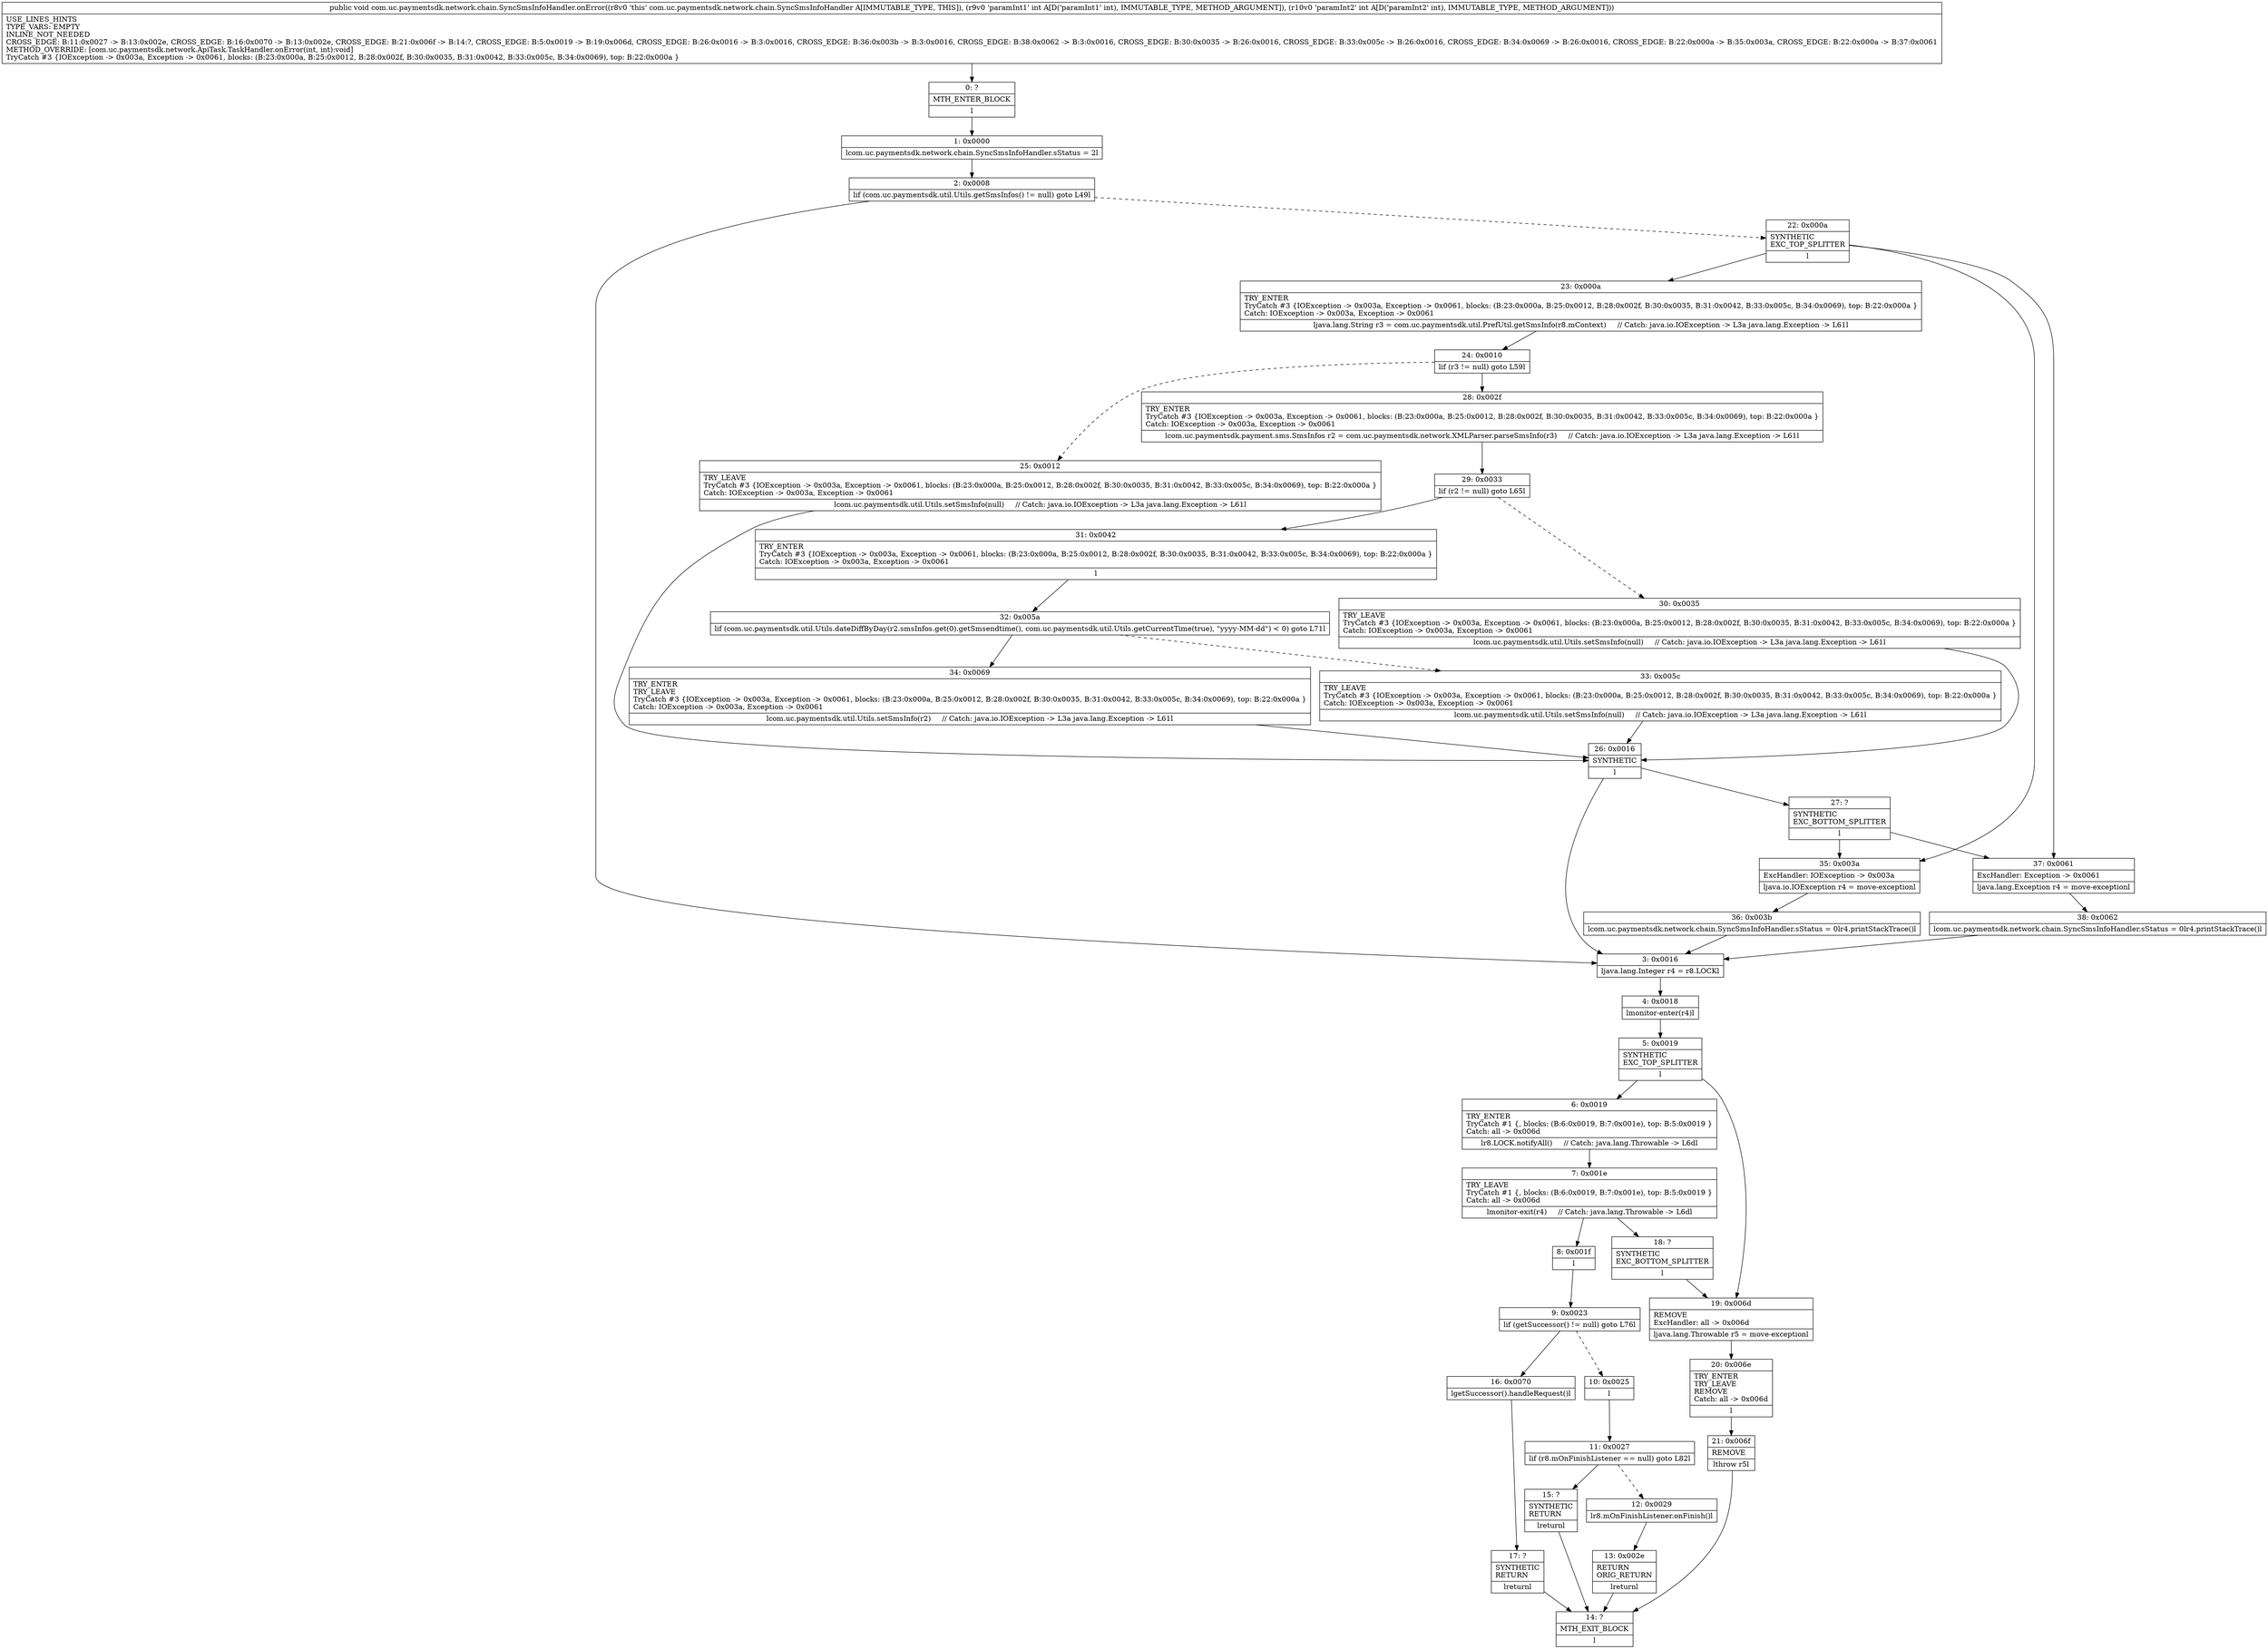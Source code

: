 digraph "CFG forcom.uc.paymentsdk.network.chain.SyncSmsInfoHandler.onError(II)V" {
Node_0 [shape=record,label="{0\:\ ?|MTH_ENTER_BLOCK\l|l}"];
Node_1 [shape=record,label="{1\:\ 0x0000|lcom.uc.paymentsdk.network.chain.SyncSmsInfoHandler.sStatus = 2l}"];
Node_2 [shape=record,label="{2\:\ 0x0008|lif (com.uc.paymentsdk.util.Utils.getSmsInfos() != null) goto L49l}"];
Node_3 [shape=record,label="{3\:\ 0x0016|ljava.lang.Integer r4 = r8.LOCKl}"];
Node_4 [shape=record,label="{4\:\ 0x0018|lmonitor\-enter(r4)l}"];
Node_5 [shape=record,label="{5\:\ 0x0019|SYNTHETIC\lEXC_TOP_SPLITTER\l|l}"];
Node_6 [shape=record,label="{6\:\ 0x0019|TRY_ENTER\lTryCatch #1 \{, blocks: (B:6:0x0019, B:7:0x001e), top: B:5:0x0019 \}\lCatch: all \-\> 0x006d\l|lr8.LOCK.notifyAll()     \/\/ Catch: java.lang.Throwable \-\> L6dl}"];
Node_7 [shape=record,label="{7\:\ 0x001e|TRY_LEAVE\lTryCatch #1 \{, blocks: (B:6:0x0019, B:7:0x001e), top: B:5:0x0019 \}\lCatch: all \-\> 0x006d\l|lmonitor\-exit(r4)     \/\/ Catch: java.lang.Throwable \-\> L6dl}"];
Node_8 [shape=record,label="{8\:\ 0x001f|l}"];
Node_9 [shape=record,label="{9\:\ 0x0023|lif (getSuccessor() != null) goto L76l}"];
Node_10 [shape=record,label="{10\:\ 0x0025|l}"];
Node_11 [shape=record,label="{11\:\ 0x0027|lif (r8.mOnFinishListener == null) goto L82l}"];
Node_12 [shape=record,label="{12\:\ 0x0029|lr8.mOnFinishListener.onFinish()l}"];
Node_13 [shape=record,label="{13\:\ 0x002e|RETURN\lORIG_RETURN\l|lreturnl}"];
Node_14 [shape=record,label="{14\:\ ?|MTH_EXIT_BLOCK\l|l}"];
Node_15 [shape=record,label="{15\:\ ?|SYNTHETIC\lRETURN\l|lreturnl}"];
Node_16 [shape=record,label="{16\:\ 0x0070|lgetSuccessor().handleRequest()l}"];
Node_17 [shape=record,label="{17\:\ ?|SYNTHETIC\lRETURN\l|lreturnl}"];
Node_18 [shape=record,label="{18\:\ ?|SYNTHETIC\lEXC_BOTTOM_SPLITTER\l|l}"];
Node_19 [shape=record,label="{19\:\ 0x006d|REMOVE\lExcHandler: all \-\> 0x006d\l|ljava.lang.Throwable r5 = move\-exceptionl}"];
Node_20 [shape=record,label="{20\:\ 0x006e|TRY_ENTER\lTRY_LEAVE\lREMOVE\lCatch: all \-\> 0x006d\l|l}"];
Node_21 [shape=record,label="{21\:\ 0x006f|REMOVE\l|lthrow r5l}"];
Node_22 [shape=record,label="{22\:\ 0x000a|SYNTHETIC\lEXC_TOP_SPLITTER\l|l}"];
Node_23 [shape=record,label="{23\:\ 0x000a|TRY_ENTER\lTryCatch #3 \{IOException \-\> 0x003a, Exception \-\> 0x0061, blocks: (B:23:0x000a, B:25:0x0012, B:28:0x002f, B:30:0x0035, B:31:0x0042, B:33:0x005c, B:34:0x0069), top: B:22:0x000a \}\lCatch: IOException \-\> 0x003a, Exception \-\> 0x0061\l|ljava.lang.String r3 = com.uc.paymentsdk.util.PrefUtil.getSmsInfo(r8.mContext)     \/\/ Catch: java.io.IOException \-\> L3a java.lang.Exception \-\> L61l}"];
Node_24 [shape=record,label="{24\:\ 0x0010|lif (r3 != null) goto L59l}"];
Node_25 [shape=record,label="{25\:\ 0x0012|TRY_LEAVE\lTryCatch #3 \{IOException \-\> 0x003a, Exception \-\> 0x0061, blocks: (B:23:0x000a, B:25:0x0012, B:28:0x002f, B:30:0x0035, B:31:0x0042, B:33:0x005c, B:34:0x0069), top: B:22:0x000a \}\lCatch: IOException \-\> 0x003a, Exception \-\> 0x0061\l|lcom.uc.paymentsdk.util.Utils.setSmsInfo(null)     \/\/ Catch: java.io.IOException \-\> L3a java.lang.Exception \-\> L61l}"];
Node_26 [shape=record,label="{26\:\ 0x0016|SYNTHETIC\l|l}"];
Node_27 [shape=record,label="{27\:\ ?|SYNTHETIC\lEXC_BOTTOM_SPLITTER\l|l}"];
Node_28 [shape=record,label="{28\:\ 0x002f|TRY_ENTER\lTryCatch #3 \{IOException \-\> 0x003a, Exception \-\> 0x0061, blocks: (B:23:0x000a, B:25:0x0012, B:28:0x002f, B:30:0x0035, B:31:0x0042, B:33:0x005c, B:34:0x0069), top: B:22:0x000a \}\lCatch: IOException \-\> 0x003a, Exception \-\> 0x0061\l|lcom.uc.paymentsdk.payment.sms.SmsInfos r2 = com.uc.paymentsdk.network.XMLParser.parseSmsInfo(r3)     \/\/ Catch: java.io.IOException \-\> L3a java.lang.Exception \-\> L61l}"];
Node_29 [shape=record,label="{29\:\ 0x0033|lif (r2 != null) goto L65l}"];
Node_30 [shape=record,label="{30\:\ 0x0035|TRY_LEAVE\lTryCatch #3 \{IOException \-\> 0x003a, Exception \-\> 0x0061, blocks: (B:23:0x000a, B:25:0x0012, B:28:0x002f, B:30:0x0035, B:31:0x0042, B:33:0x005c, B:34:0x0069), top: B:22:0x000a \}\lCatch: IOException \-\> 0x003a, Exception \-\> 0x0061\l|lcom.uc.paymentsdk.util.Utils.setSmsInfo(null)     \/\/ Catch: java.io.IOException \-\> L3a java.lang.Exception \-\> L61l}"];
Node_31 [shape=record,label="{31\:\ 0x0042|TRY_ENTER\lTryCatch #3 \{IOException \-\> 0x003a, Exception \-\> 0x0061, blocks: (B:23:0x000a, B:25:0x0012, B:28:0x002f, B:30:0x0035, B:31:0x0042, B:33:0x005c, B:34:0x0069), top: B:22:0x000a \}\lCatch: IOException \-\> 0x003a, Exception \-\> 0x0061\l|l}"];
Node_32 [shape=record,label="{32\:\ 0x005a|lif (com.uc.paymentsdk.util.Utils.dateDiffByDay(r2.smsInfos.get(0).getSmsendtime(), com.uc.paymentsdk.util.Utils.getCurrentTime(true), \"yyyy\-MM\-dd\") \< 0) goto L71l}"];
Node_33 [shape=record,label="{33\:\ 0x005c|TRY_LEAVE\lTryCatch #3 \{IOException \-\> 0x003a, Exception \-\> 0x0061, blocks: (B:23:0x000a, B:25:0x0012, B:28:0x002f, B:30:0x0035, B:31:0x0042, B:33:0x005c, B:34:0x0069), top: B:22:0x000a \}\lCatch: IOException \-\> 0x003a, Exception \-\> 0x0061\l|lcom.uc.paymentsdk.util.Utils.setSmsInfo(null)     \/\/ Catch: java.io.IOException \-\> L3a java.lang.Exception \-\> L61l}"];
Node_34 [shape=record,label="{34\:\ 0x0069|TRY_ENTER\lTRY_LEAVE\lTryCatch #3 \{IOException \-\> 0x003a, Exception \-\> 0x0061, blocks: (B:23:0x000a, B:25:0x0012, B:28:0x002f, B:30:0x0035, B:31:0x0042, B:33:0x005c, B:34:0x0069), top: B:22:0x000a \}\lCatch: IOException \-\> 0x003a, Exception \-\> 0x0061\l|lcom.uc.paymentsdk.util.Utils.setSmsInfo(r2)     \/\/ Catch: java.io.IOException \-\> L3a java.lang.Exception \-\> L61l}"];
Node_35 [shape=record,label="{35\:\ 0x003a|ExcHandler: IOException \-\> 0x003a\l|ljava.io.IOException r4 = move\-exceptionl}"];
Node_36 [shape=record,label="{36\:\ 0x003b|lcom.uc.paymentsdk.network.chain.SyncSmsInfoHandler.sStatus = 0lr4.printStackTrace()l}"];
Node_37 [shape=record,label="{37\:\ 0x0061|ExcHandler: Exception \-\> 0x0061\l|ljava.lang.Exception r4 = move\-exceptionl}"];
Node_38 [shape=record,label="{38\:\ 0x0062|lcom.uc.paymentsdk.network.chain.SyncSmsInfoHandler.sStatus = 0lr4.printStackTrace()l}"];
MethodNode[shape=record,label="{public void com.uc.paymentsdk.network.chain.SyncSmsInfoHandler.onError((r8v0 'this' com.uc.paymentsdk.network.chain.SyncSmsInfoHandler A[IMMUTABLE_TYPE, THIS]), (r9v0 'paramInt1' int A[D('paramInt1' int), IMMUTABLE_TYPE, METHOD_ARGUMENT]), (r10v0 'paramInt2' int A[D('paramInt2' int), IMMUTABLE_TYPE, METHOD_ARGUMENT]))  | USE_LINES_HINTS\lTYPE_VARS: EMPTY\lINLINE_NOT_NEEDED\lCROSS_EDGE: B:11:0x0027 \-\> B:13:0x002e, CROSS_EDGE: B:16:0x0070 \-\> B:13:0x002e, CROSS_EDGE: B:21:0x006f \-\> B:14:?, CROSS_EDGE: B:5:0x0019 \-\> B:19:0x006d, CROSS_EDGE: B:26:0x0016 \-\> B:3:0x0016, CROSS_EDGE: B:36:0x003b \-\> B:3:0x0016, CROSS_EDGE: B:38:0x0062 \-\> B:3:0x0016, CROSS_EDGE: B:30:0x0035 \-\> B:26:0x0016, CROSS_EDGE: B:33:0x005c \-\> B:26:0x0016, CROSS_EDGE: B:34:0x0069 \-\> B:26:0x0016, CROSS_EDGE: B:22:0x000a \-\> B:35:0x003a, CROSS_EDGE: B:22:0x000a \-\> B:37:0x0061\lMETHOD_OVERRIDE: [com.uc.paymentsdk.network.ApiTask.TaskHandler.onError(int, int):void]\lTryCatch #3 \{IOException \-\> 0x003a, Exception \-\> 0x0061, blocks: (B:23:0x000a, B:25:0x0012, B:28:0x002f, B:30:0x0035, B:31:0x0042, B:33:0x005c, B:34:0x0069), top: B:22:0x000a \}\l}"];
MethodNode -> Node_0;
Node_0 -> Node_1;
Node_1 -> Node_2;
Node_2 -> Node_3;
Node_2 -> Node_22[style=dashed];
Node_3 -> Node_4;
Node_4 -> Node_5;
Node_5 -> Node_6;
Node_5 -> Node_19;
Node_6 -> Node_7;
Node_7 -> Node_8;
Node_7 -> Node_18;
Node_8 -> Node_9;
Node_9 -> Node_10[style=dashed];
Node_9 -> Node_16;
Node_10 -> Node_11;
Node_11 -> Node_12[style=dashed];
Node_11 -> Node_15;
Node_12 -> Node_13;
Node_13 -> Node_14;
Node_15 -> Node_14;
Node_16 -> Node_17;
Node_17 -> Node_14;
Node_18 -> Node_19;
Node_19 -> Node_20;
Node_20 -> Node_21;
Node_21 -> Node_14;
Node_22 -> Node_23;
Node_22 -> Node_35;
Node_22 -> Node_37;
Node_23 -> Node_24;
Node_24 -> Node_25[style=dashed];
Node_24 -> Node_28;
Node_25 -> Node_26;
Node_26 -> Node_3;
Node_26 -> Node_27;
Node_27 -> Node_35;
Node_27 -> Node_37;
Node_28 -> Node_29;
Node_29 -> Node_30[style=dashed];
Node_29 -> Node_31;
Node_30 -> Node_26;
Node_31 -> Node_32;
Node_32 -> Node_33[style=dashed];
Node_32 -> Node_34;
Node_33 -> Node_26;
Node_34 -> Node_26;
Node_35 -> Node_36;
Node_36 -> Node_3;
Node_37 -> Node_38;
Node_38 -> Node_3;
}

